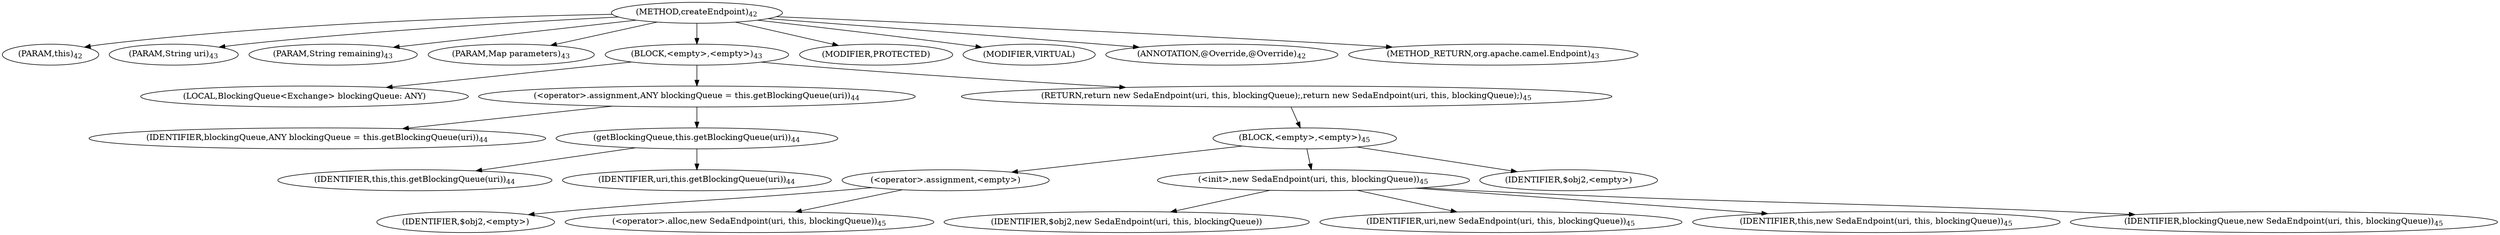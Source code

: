 digraph "createEndpoint" {  
"23" [label = <(METHOD,createEndpoint)<SUB>42</SUB>> ]
"8" [label = <(PARAM,this)<SUB>42</SUB>> ]
"24" [label = <(PARAM,String uri)<SUB>43</SUB>> ]
"25" [label = <(PARAM,String remaining)<SUB>43</SUB>> ]
"26" [label = <(PARAM,Map parameters)<SUB>43</SUB>> ]
"27" [label = <(BLOCK,&lt;empty&gt;,&lt;empty&gt;)<SUB>43</SUB>> ]
"28" [label = <(LOCAL,BlockingQueue&lt;Exchange&gt; blockingQueue: ANY)> ]
"29" [label = <(&lt;operator&gt;.assignment,ANY blockingQueue = this.getBlockingQueue(uri))<SUB>44</SUB>> ]
"30" [label = <(IDENTIFIER,blockingQueue,ANY blockingQueue = this.getBlockingQueue(uri))<SUB>44</SUB>> ]
"31" [label = <(getBlockingQueue,this.getBlockingQueue(uri))<SUB>44</SUB>> ]
"7" [label = <(IDENTIFIER,this,this.getBlockingQueue(uri))<SUB>44</SUB>> ]
"32" [label = <(IDENTIFIER,uri,this.getBlockingQueue(uri))<SUB>44</SUB>> ]
"33" [label = <(RETURN,return new SedaEndpoint(uri, this, blockingQueue);,return new SedaEndpoint(uri, this, blockingQueue);)<SUB>45</SUB>> ]
"34" [label = <(BLOCK,&lt;empty&gt;,&lt;empty&gt;)<SUB>45</SUB>> ]
"35" [label = <(&lt;operator&gt;.assignment,&lt;empty&gt;)> ]
"36" [label = <(IDENTIFIER,$obj2,&lt;empty&gt;)> ]
"37" [label = <(&lt;operator&gt;.alloc,new SedaEndpoint(uri, this, blockingQueue))<SUB>45</SUB>> ]
"38" [label = <(&lt;init&gt;,new SedaEndpoint(uri, this, blockingQueue))<SUB>45</SUB>> ]
"39" [label = <(IDENTIFIER,$obj2,new SedaEndpoint(uri, this, blockingQueue))> ]
"40" [label = <(IDENTIFIER,uri,new SedaEndpoint(uri, this, blockingQueue))<SUB>45</SUB>> ]
"9" [label = <(IDENTIFIER,this,new SedaEndpoint(uri, this, blockingQueue))<SUB>45</SUB>> ]
"41" [label = <(IDENTIFIER,blockingQueue,new SedaEndpoint(uri, this, blockingQueue))<SUB>45</SUB>> ]
"42" [label = <(IDENTIFIER,$obj2,&lt;empty&gt;)> ]
"43" [label = <(MODIFIER,PROTECTED)> ]
"44" [label = <(MODIFIER,VIRTUAL)> ]
"45" [label = <(ANNOTATION,@Override,@Override)<SUB>42</SUB>> ]
"46" [label = <(METHOD_RETURN,org.apache.camel.Endpoint)<SUB>43</SUB>> ]
  "23" -> "8" 
  "23" -> "24" 
  "23" -> "25" 
  "23" -> "26" 
  "23" -> "27" 
  "23" -> "43" 
  "23" -> "44" 
  "23" -> "45" 
  "23" -> "46" 
  "27" -> "28" 
  "27" -> "29" 
  "27" -> "33" 
  "29" -> "30" 
  "29" -> "31" 
  "31" -> "7" 
  "31" -> "32" 
  "33" -> "34" 
  "34" -> "35" 
  "34" -> "38" 
  "34" -> "42" 
  "35" -> "36" 
  "35" -> "37" 
  "38" -> "39" 
  "38" -> "40" 
  "38" -> "9" 
  "38" -> "41" 
}

